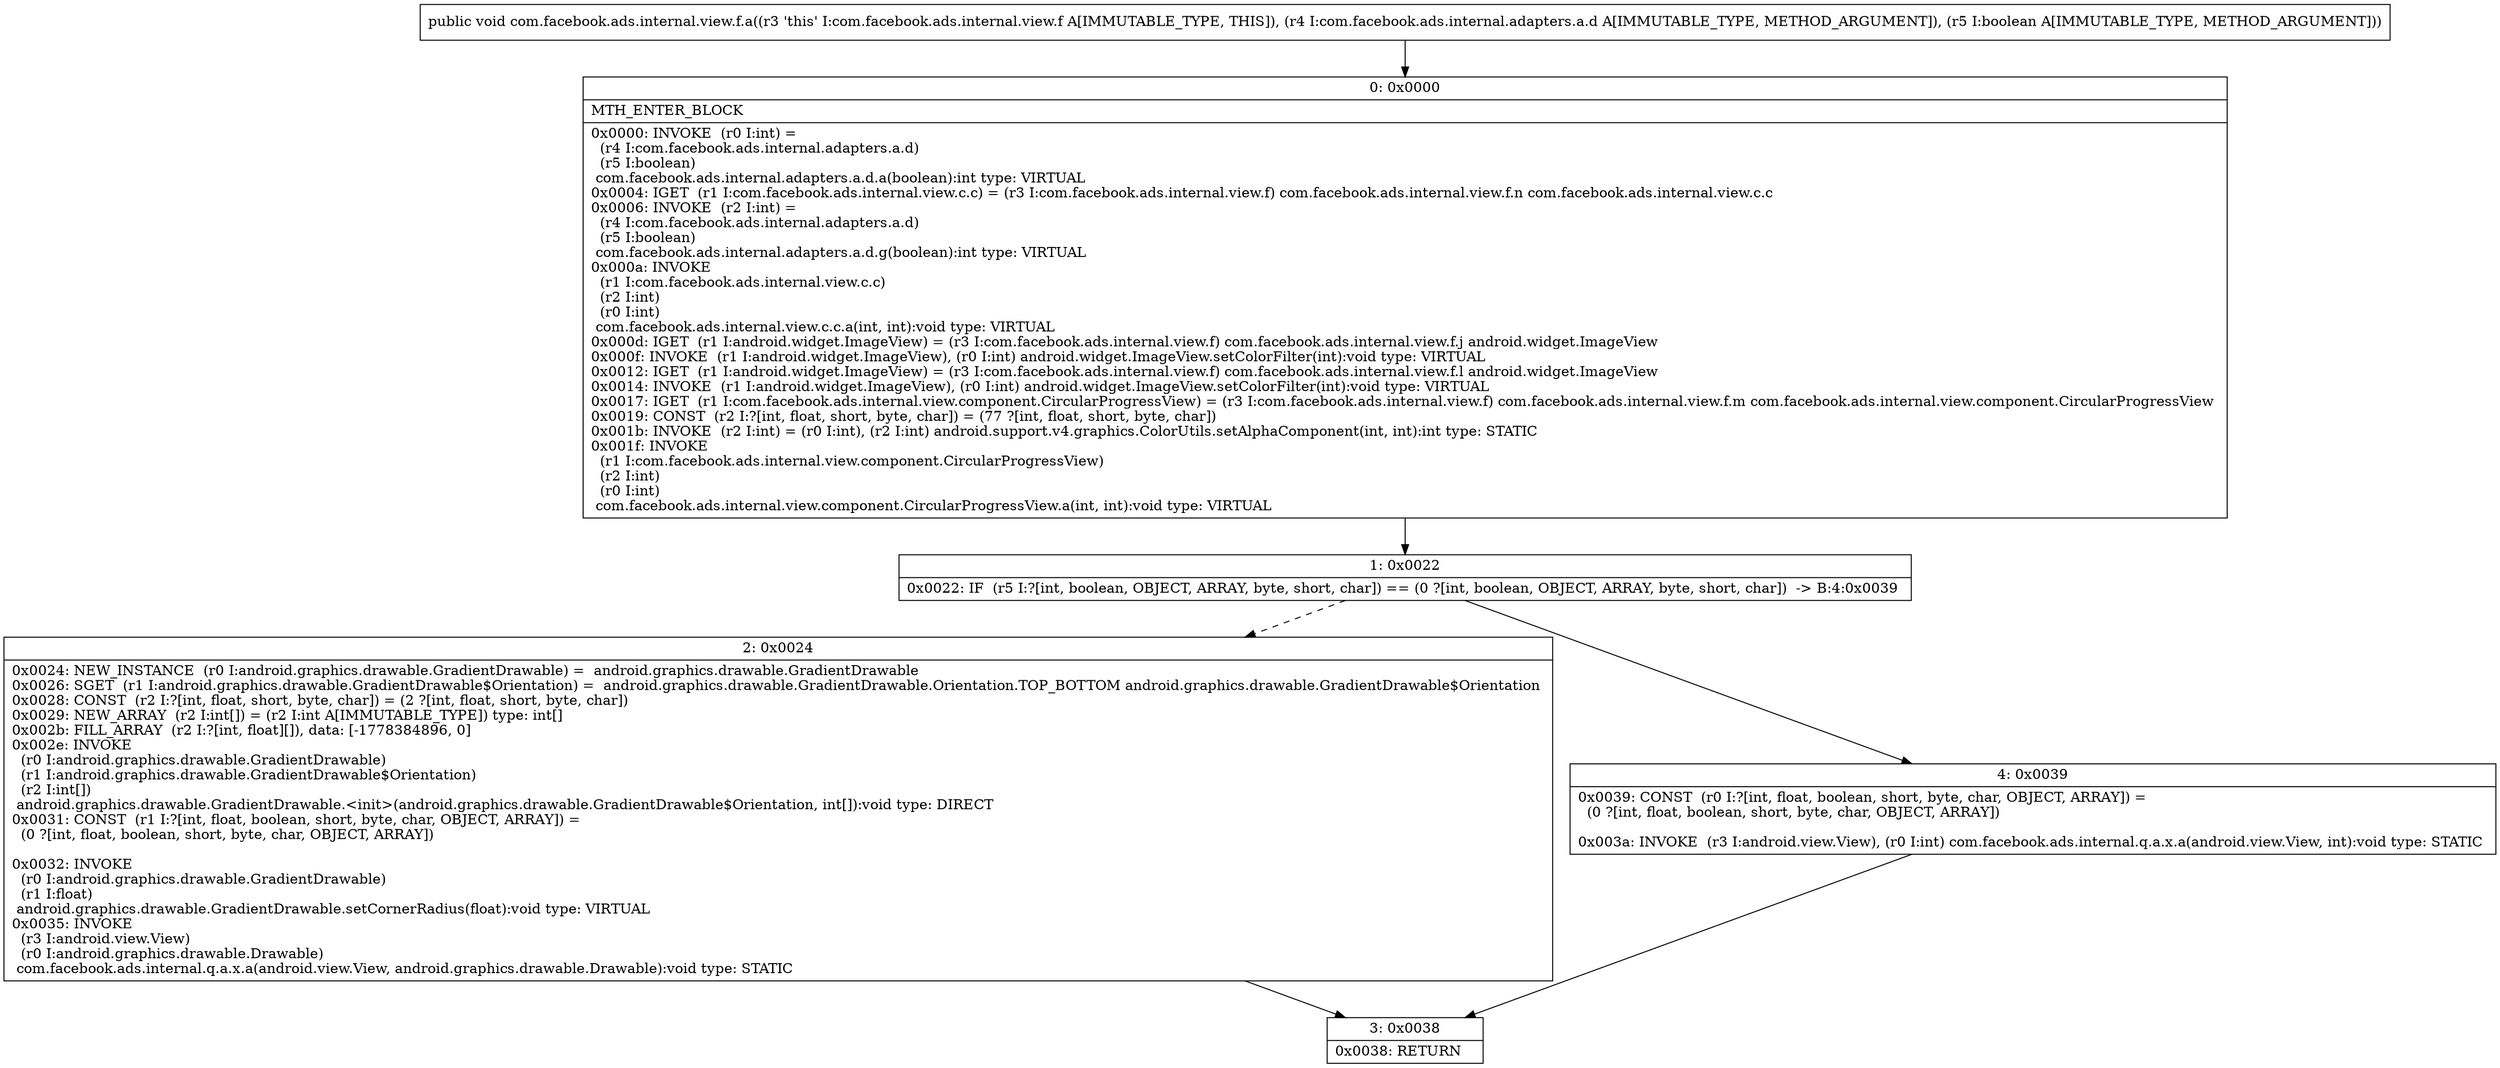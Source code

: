 digraph "CFG forcom.facebook.ads.internal.view.f.a(Lcom\/facebook\/ads\/internal\/adapters\/a\/d;Z)V" {
Node_0 [shape=record,label="{0\:\ 0x0000|MTH_ENTER_BLOCK\l|0x0000: INVOKE  (r0 I:int) = \l  (r4 I:com.facebook.ads.internal.adapters.a.d)\l  (r5 I:boolean)\l com.facebook.ads.internal.adapters.a.d.a(boolean):int type: VIRTUAL \l0x0004: IGET  (r1 I:com.facebook.ads.internal.view.c.c) = (r3 I:com.facebook.ads.internal.view.f) com.facebook.ads.internal.view.f.n com.facebook.ads.internal.view.c.c \l0x0006: INVOKE  (r2 I:int) = \l  (r4 I:com.facebook.ads.internal.adapters.a.d)\l  (r5 I:boolean)\l com.facebook.ads.internal.adapters.a.d.g(boolean):int type: VIRTUAL \l0x000a: INVOKE  \l  (r1 I:com.facebook.ads.internal.view.c.c)\l  (r2 I:int)\l  (r0 I:int)\l com.facebook.ads.internal.view.c.c.a(int, int):void type: VIRTUAL \l0x000d: IGET  (r1 I:android.widget.ImageView) = (r3 I:com.facebook.ads.internal.view.f) com.facebook.ads.internal.view.f.j android.widget.ImageView \l0x000f: INVOKE  (r1 I:android.widget.ImageView), (r0 I:int) android.widget.ImageView.setColorFilter(int):void type: VIRTUAL \l0x0012: IGET  (r1 I:android.widget.ImageView) = (r3 I:com.facebook.ads.internal.view.f) com.facebook.ads.internal.view.f.l android.widget.ImageView \l0x0014: INVOKE  (r1 I:android.widget.ImageView), (r0 I:int) android.widget.ImageView.setColorFilter(int):void type: VIRTUAL \l0x0017: IGET  (r1 I:com.facebook.ads.internal.view.component.CircularProgressView) = (r3 I:com.facebook.ads.internal.view.f) com.facebook.ads.internal.view.f.m com.facebook.ads.internal.view.component.CircularProgressView \l0x0019: CONST  (r2 I:?[int, float, short, byte, char]) = (77 ?[int, float, short, byte, char]) \l0x001b: INVOKE  (r2 I:int) = (r0 I:int), (r2 I:int) android.support.v4.graphics.ColorUtils.setAlphaComponent(int, int):int type: STATIC \l0x001f: INVOKE  \l  (r1 I:com.facebook.ads.internal.view.component.CircularProgressView)\l  (r2 I:int)\l  (r0 I:int)\l com.facebook.ads.internal.view.component.CircularProgressView.a(int, int):void type: VIRTUAL \l}"];
Node_1 [shape=record,label="{1\:\ 0x0022|0x0022: IF  (r5 I:?[int, boolean, OBJECT, ARRAY, byte, short, char]) == (0 ?[int, boolean, OBJECT, ARRAY, byte, short, char])  \-\> B:4:0x0039 \l}"];
Node_2 [shape=record,label="{2\:\ 0x0024|0x0024: NEW_INSTANCE  (r0 I:android.graphics.drawable.GradientDrawable) =  android.graphics.drawable.GradientDrawable \l0x0026: SGET  (r1 I:android.graphics.drawable.GradientDrawable$Orientation) =  android.graphics.drawable.GradientDrawable.Orientation.TOP_BOTTOM android.graphics.drawable.GradientDrawable$Orientation \l0x0028: CONST  (r2 I:?[int, float, short, byte, char]) = (2 ?[int, float, short, byte, char]) \l0x0029: NEW_ARRAY  (r2 I:int[]) = (r2 I:int A[IMMUTABLE_TYPE]) type: int[] \l0x002b: FILL_ARRAY  (r2 I:?[int, float][]), data: [\-1778384896, 0] \l0x002e: INVOKE  \l  (r0 I:android.graphics.drawable.GradientDrawable)\l  (r1 I:android.graphics.drawable.GradientDrawable$Orientation)\l  (r2 I:int[])\l android.graphics.drawable.GradientDrawable.\<init\>(android.graphics.drawable.GradientDrawable$Orientation, int[]):void type: DIRECT \l0x0031: CONST  (r1 I:?[int, float, boolean, short, byte, char, OBJECT, ARRAY]) = \l  (0 ?[int, float, boolean, short, byte, char, OBJECT, ARRAY])\l \l0x0032: INVOKE  \l  (r0 I:android.graphics.drawable.GradientDrawable)\l  (r1 I:float)\l android.graphics.drawable.GradientDrawable.setCornerRadius(float):void type: VIRTUAL \l0x0035: INVOKE  \l  (r3 I:android.view.View)\l  (r0 I:android.graphics.drawable.Drawable)\l com.facebook.ads.internal.q.a.x.a(android.view.View, android.graphics.drawable.Drawable):void type: STATIC \l}"];
Node_3 [shape=record,label="{3\:\ 0x0038|0x0038: RETURN   \l}"];
Node_4 [shape=record,label="{4\:\ 0x0039|0x0039: CONST  (r0 I:?[int, float, boolean, short, byte, char, OBJECT, ARRAY]) = \l  (0 ?[int, float, boolean, short, byte, char, OBJECT, ARRAY])\l \l0x003a: INVOKE  (r3 I:android.view.View), (r0 I:int) com.facebook.ads.internal.q.a.x.a(android.view.View, int):void type: STATIC \l}"];
MethodNode[shape=record,label="{public void com.facebook.ads.internal.view.f.a((r3 'this' I:com.facebook.ads.internal.view.f A[IMMUTABLE_TYPE, THIS]), (r4 I:com.facebook.ads.internal.adapters.a.d A[IMMUTABLE_TYPE, METHOD_ARGUMENT]), (r5 I:boolean A[IMMUTABLE_TYPE, METHOD_ARGUMENT])) }"];
MethodNode -> Node_0;
Node_0 -> Node_1;
Node_1 -> Node_2[style=dashed];
Node_1 -> Node_4;
Node_2 -> Node_3;
Node_4 -> Node_3;
}

